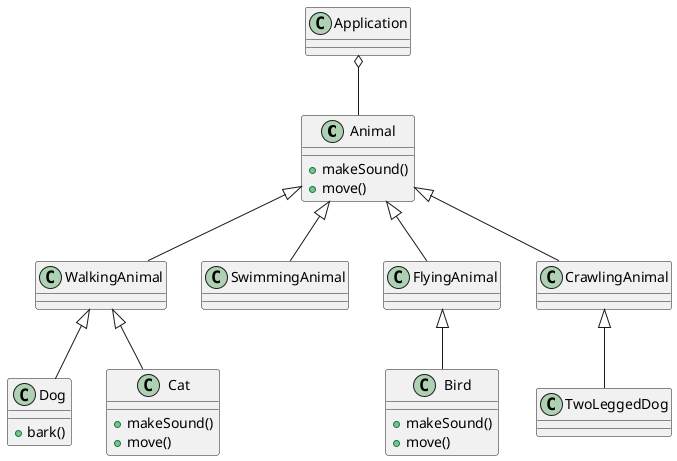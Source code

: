 @startuml
class Animal {
    + makeSound()
    + move()
}

Animal <|-- WalkingAnimal
Animal <|-- SwimmingAnimal
Animal <|-- FlyingAnimal
Animal <|-- CrawlingAnimal

WalkingAnimal <|-- Dog
WalkingAnimal <|-- Cat

CrawlingAnimal <|-- TwoLeggedDog


FlyingAnimal <|-- Bird

class CrawlingAnimal {
}

class WalkingAnimal {

}

class Dog {
    + bark()
}

class Cat {
    + makeSound()
    + move()
}
class Bird {
    + makeSound()
    + move()
}


class Application

Application o-- Animal

@enduml